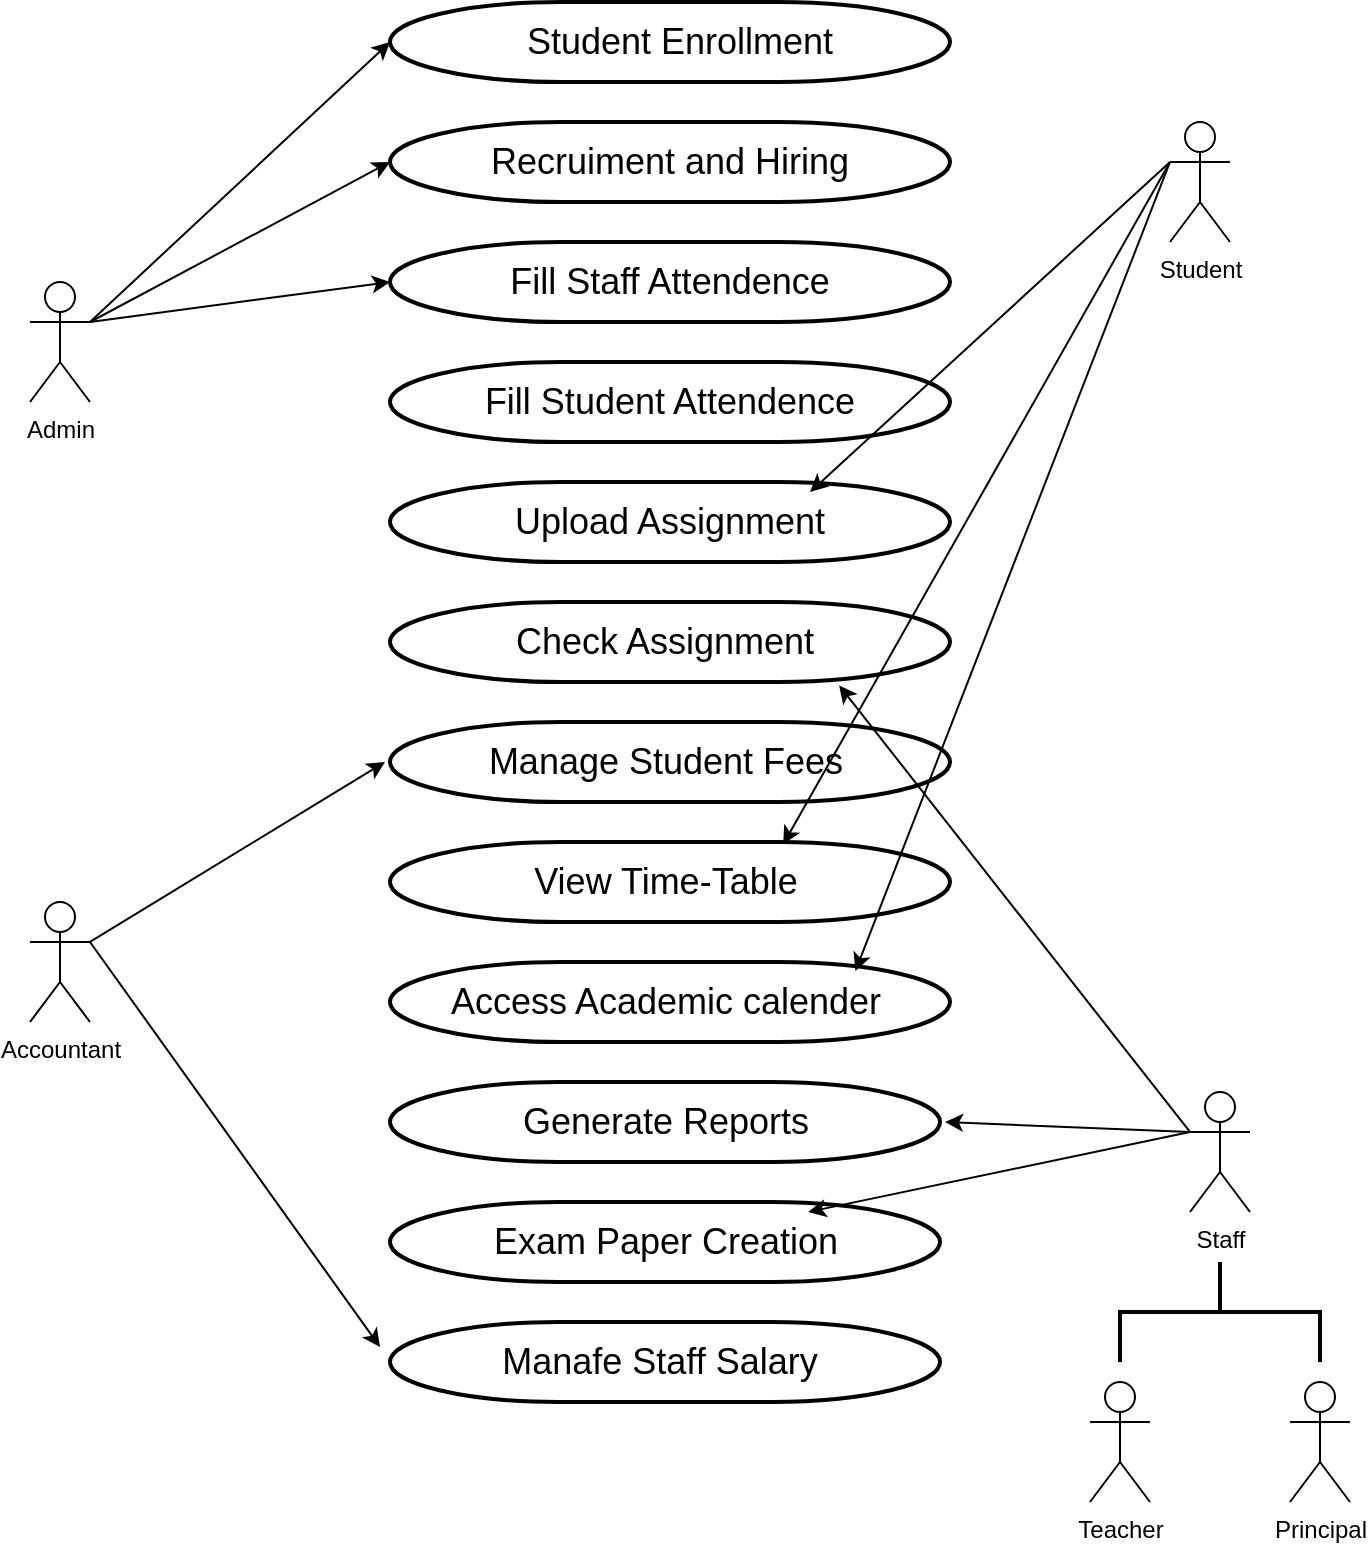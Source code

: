 <mxfile version="24.7.1" type="github">
  <diagram name="Page-1" id="3arRjD8YSTsVU7wlHwij">
    <mxGraphModel dx="2333" dy="1276" grid="1" gridSize="10" guides="1" tooltips="1" connect="1" arrows="1" fold="1" page="1" pageScale="1" pageWidth="850" pageHeight="1100" math="0" shadow="0">
      <root>
        <mxCell id="0" />
        <mxCell id="1" parent="0" />
        <mxCell id="v6SfGA7gcKF911zTjWvT-36" value="" style="strokeWidth=2;html=1;shape=mxgraph.flowchart.terminator;whiteSpace=wrap;" vertex="1" parent="1">
          <mxGeometry x="280" y="40" width="280" height="40" as="geometry" />
        </mxCell>
        <mxCell id="v6SfGA7gcKF911zTjWvT-37" value="" style="strokeWidth=2;html=1;shape=mxgraph.flowchart.terminator;whiteSpace=wrap;" vertex="1" parent="1">
          <mxGeometry x="280" y="700" width="275" height="40" as="geometry" />
        </mxCell>
        <mxCell id="v6SfGA7gcKF911zTjWvT-38" value="" style="strokeWidth=2;html=1;shape=mxgraph.flowchart.terminator;whiteSpace=wrap;" vertex="1" parent="1">
          <mxGeometry x="280" y="640" width="275" height="40" as="geometry" />
        </mxCell>
        <mxCell id="v6SfGA7gcKF911zTjWvT-39" value="" style="strokeWidth=2;html=1;shape=mxgraph.flowchart.terminator;whiteSpace=wrap;" vertex="1" parent="1">
          <mxGeometry x="280" y="580" width="275" height="40" as="geometry" />
        </mxCell>
        <mxCell id="v6SfGA7gcKF911zTjWvT-40" value="" style="strokeWidth=2;html=1;shape=mxgraph.flowchart.terminator;whiteSpace=wrap;" vertex="1" parent="1">
          <mxGeometry x="280" y="520" width="280" height="40" as="geometry" />
        </mxCell>
        <mxCell id="v6SfGA7gcKF911zTjWvT-41" value="" style="strokeWidth=2;html=1;shape=mxgraph.flowchart.terminator;whiteSpace=wrap;" vertex="1" parent="1">
          <mxGeometry x="280" y="460" width="280" height="40" as="geometry" />
        </mxCell>
        <mxCell id="v6SfGA7gcKF911zTjWvT-42" value="" style="strokeWidth=2;html=1;shape=mxgraph.flowchart.terminator;whiteSpace=wrap;" vertex="1" parent="1">
          <mxGeometry x="280" y="400" width="280" height="40" as="geometry" />
        </mxCell>
        <mxCell id="v6SfGA7gcKF911zTjWvT-43" value="" style="strokeWidth=2;html=1;shape=mxgraph.flowchart.terminator;whiteSpace=wrap;" vertex="1" parent="1">
          <mxGeometry x="280" y="340" width="280" height="40" as="geometry" />
        </mxCell>
        <mxCell id="v6SfGA7gcKF911zTjWvT-44" value="" style="strokeWidth=2;html=1;shape=mxgraph.flowchart.terminator;whiteSpace=wrap;" vertex="1" parent="1">
          <mxGeometry x="280" y="280" width="280" height="40" as="geometry" />
        </mxCell>
        <mxCell id="v6SfGA7gcKF911zTjWvT-45" value="" style="strokeWidth=2;html=1;shape=mxgraph.flowchart.terminator;whiteSpace=wrap;" vertex="1" parent="1">
          <mxGeometry x="280" y="220" width="280" height="40" as="geometry" />
        </mxCell>
        <mxCell id="v6SfGA7gcKF911zTjWvT-46" value="" style="strokeWidth=2;html=1;shape=mxgraph.flowchart.terminator;whiteSpace=wrap;" vertex="1" parent="1">
          <mxGeometry x="280" y="160" width="280" height="40" as="geometry" />
        </mxCell>
        <mxCell id="v6SfGA7gcKF911zTjWvT-47" value="" style="strokeWidth=2;html=1;shape=mxgraph.flowchart.terminator;whiteSpace=wrap;" vertex="1" parent="1">
          <mxGeometry x="280" y="100" width="280" height="40" as="geometry" />
        </mxCell>
        <mxCell id="v6SfGA7gcKF911zTjWvT-48" value="&lt;font style=&quot;font-size: 18px;&quot;&gt;Student Enrollment&lt;/font&gt;" style="text;strokeColor=none;align=center;fillColor=none;html=1;verticalAlign=middle;whiteSpace=wrap;rounded=0;" vertex="1" parent="1">
          <mxGeometry x="285" y="45" width="280" height="30" as="geometry" />
        </mxCell>
        <mxCell id="v6SfGA7gcKF911zTjWvT-50" value="&lt;font style=&quot;font-size: 18px;&quot;&gt;Generate Reports&lt;/font&gt;" style="text;strokeColor=none;align=center;fillColor=none;html=1;verticalAlign=middle;whiteSpace=wrap;rounded=0;" vertex="1" parent="1">
          <mxGeometry x="277.5" y="585" width="280" height="30" as="geometry" />
        </mxCell>
        <mxCell id="v6SfGA7gcKF911zTjWvT-51" value="&lt;font style=&quot;font-size: 18px;&quot;&gt;Access Academic calender&lt;/font&gt;" style="text;strokeColor=none;align=center;fillColor=none;html=1;verticalAlign=middle;whiteSpace=wrap;rounded=0;" vertex="1" parent="1">
          <mxGeometry x="277.5" y="525" width="280" height="30" as="geometry" />
        </mxCell>
        <mxCell id="v6SfGA7gcKF911zTjWvT-52" value="&lt;font style=&quot;font-size: 18px;&quot;&gt;View Time-Table&lt;/font&gt;" style="text;strokeColor=none;align=center;fillColor=none;html=1;verticalAlign=middle;whiteSpace=wrap;rounded=0;" vertex="1" parent="1">
          <mxGeometry x="277.5" y="465" width="280" height="30" as="geometry" />
        </mxCell>
        <mxCell id="v6SfGA7gcKF911zTjWvT-53" value="&lt;font style=&quot;font-size: 18px;&quot;&gt;Manage Student Fees&lt;/font&gt;" style="text;strokeColor=none;align=center;fillColor=none;html=1;verticalAlign=middle;whiteSpace=wrap;rounded=0;" vertex="1" parent="1">
          <mxGeometry x="277.5" y="405" width="280" height="30" as="geometry" />
        </mxCell>
        <mxCell id="v6SfGA7gcKF911zTjWvT-54" value="&lt;font style=&quot;font-size: 18px;&quot;&gt;Check Assignment&amp;nbsp;&lt;/font&gt;" style="text;strokeColor=none;align=center;fillColor=none;html=1;verticalAlign=middle;whiteSpace=wrap;rounded=0;" vertex="1" parent="1">
          <mxGeometry x="280" y="345" width="280" height="30" as="geometry" />
        </mxCell>
        <mxCell id="v6SfGA7gcKF911zTjWvT-55" value="&lt;font style=&quot;font-size: 18px;&quot;&gt;Upload Assignment&lt;/font&gt;" style="text;strokeColor=none;align=center;fillColor=none;html=1;verticalAlign=middle;whiteSpace=wrap;rounded=0;" vertex="1" parent="1">
          <mxGeometry x="280" y="285" width="280" height="30" as="geometry" />
        </mxCell>
        <mxCell id="v6SfGA7gcKF911zTjWvT-56" value="&lt;span style=&quot;font-size: 18px;&quot;&gt;Fill Student Attendence&lt;/span&gt;" style="text;strokeColor=none;align=center;fillColor=none;html=1;verticalAlign=middle;whiteSpace=wrap;rounded=0;" vertex="1" parent="1">
          <mxGeometry x="280" y="225" width="280" height="30" as="geometry" />
        </mxCell>
        <mxCell id="v6SfGA7gcKF911zTjWvT-57" value="&lt;span style=&quot;font-size: 18px;&quot;&gt;Fill Staff Attendence&lt;/span&gt;" style="text;strokeColor=none;align=center;fillColor=none;html=1;verticalAlign=middle;whiteSpace=wrap;rounded=0;" vertex="1" parent="1">
          <mxGeometry x="280" y="165" width="280" height="30" as="geometry" />
        </mxCell>
        <mxCell id="v6SfGA7gcKF911zTjWvT-58" value="&lt;font style=&quot;font-size: 18px;&quot;&gt;Recruiment and Hiring&lt;/font&gt;" style="text;strokeColor=none;align=center;fillColor=none;html=1;verticalAlign=middle;whiteSpace=wrap;rounded=0;" vertex="1" parent="1">
          <mxGeometry x="280" y="105" width="280" height="30" as="geometry" />
        </mxCell>
        <mxCell id="v6SfGA7gcKF911zTjWvT-59" value="&lt;font style=&quot;font-size: 18px;&quot;&gt;Manafe Staff Salary&lt;/font&gt;" style="text;strokeColor=none;align=center;fillColor=none;html=1;verticalAlign=middle;whiteSpace=wrap;rounded=0;" vertex="1" parent="1">
          <mxGeometry x="275" y="705" width="280" height="30" as="geometry" />
        </mxCell>
        <mxCell id="v6SfGA7gcKF911zTjWvT-60" value="&lt;font style=&quot;font-size: 18px;&quot;&gt;Exam Paper Creation&lt;/font&gt;" style="text;strokeColor=none;align=center;fillColor=none;html=1;verticalAlign=middle;whiteSpace=wrap;rounded=0;" vertex="1" parent="1">
          <mxGeometry x="277.5" y="645" width="280" height="30" as="geometry" />
        </mxCell>
        <mxCell id="v6SfGA7gcKF911zTjWvT-61" value="Admin" style="shape=umlActor;verticalLabelPosition=bottom;verticalAlign=top;html=1;outlineConnect=0;" vertex="1" parent="1">
          <mxGeometry x="100" y="180" width="30" height="60" as="geometry" />
        </mxCell>
        <object label="Accountant" id="v6SfGA7gcKF911zTjWvT-63">
          <mxCell style="shape=umlActor;verticalLabelPosition=bottom;verticalAlign=top;html=1;outlineConnect=0;" vertex="1" parent="1">
            <mxGeometry x="100" y="490" width="30" height="60" as="geometry" />
          </mxCell>
        </object>
        <mxCell id="v6SfGA7gcKF911zTjWvT-64" value="Student" style="shape=umlActor;verticalLabelPosition=bottom;verticalAlign=top;html=1;outlineConnect=0;" vertex="1" parent="1">
          <mxGeometry x="670" y="100" width="30" height="60" as="geometry" />
        </mxCell>
        <mxCell id="v6SfGA7gcKF911zTjWvT-65" value="Staff" style="shape=umlActor;verticalLabelPosition=bottom;verticalAlign=top;html=1;outlineConnect=0;" vertex="1" parent="1">
          <mxGeometry x="680" y="585" width="30" height="60" as="geometry" />
        </mxCell>
        <mxCell id="v6SfGA7gcKF911zTjWvT-70" value="" style="edgeStyle=none;orthogonalLoop=1;jettySize=auto;html=1;rounded=0;exitX=1;exitY=0.333;exitDx=0;exitDy=0;exitPerimeter=0;entryX=0;entryY=0.5;entryDx=0;entryDy=0;entryPerimeter=0;" edge="1" parent="1" source="v6SfGA7gcKF911zTjWvT-61" target="v6SfGA7gcKF911zTjWvT-36">
          <mxGeometry width="80" relative="1" as="geometry">
            <mxPoint x="200" y="10" as="sourcePoint" />
            <mxPoint x="600" y="10" as="targetPoint" />
            <Array as="points" />
          </mxGeometry>
        </mxCell>
        <mxCell id="v6SfGA7gcKF911zTjWvT-71" value="" style="edgeStyle=none;orthogonalLoop=1;jettySize=auto;html=1;rounded=0;entryX=0;entryY=0.5;entryDx=0;entryDy=0;" edge="1" parent="1" target="v6SfGA7gcKF911zTjWvT-58">
          <mxGeometry width="80" relative="1" as="geometry">
            <mxPoint x="130" y="200" as="sourcePoint" />
            <mxPoint x="290" y="70" as="targetPoint" />
            <Array as="points" />
          </mxGeometry>
        </mxCell>
        <mxCell id="v6SfGA7gcKF911zTjWvT-72" value="" style="edgeStyle=none;orthogonalLoop=1;jettySize=auto;html=1;rounded=0;exitX=1;exitY=0.333;exitDx=0;exitDy=0;exitPerimeter=0;entryX=0;entryY=0.5;entryDx=0;entryDy=0;" edge="1" parent="1" source="v6SfGA7gcKF911zTjWvT-61" target="v6SfGA7gcKF911zTjWvT-57">
          <mxGeometry width="80" relative="1" as="geometry">
            <mxPoint x="150" y="220" as="sourcePoint" />
            <mxPoint x="300" y="80" as="targetPoint" />
            <Array as="points" />
          </mxGeometry>
        </mxCell>
        <mxCell id="v6SfGA7gcKF911zTjWvT-73" value="" style="edgeStyle=none;orthogonalLoop=1;jettySize=auto;html=1;rounded=0;exitX=1;exitY=0.333;exitDx=0;exitDy=0;exitPerimeter=0;entryX=0;entryY=0.5;entryDx=0;entryDy=0;" edge="1" parent="1" source="v6SfGA7gcKF911zTjWvT-63" target="v6SfGA7gcKF911zTjWvT-53">
          <mxGeometry width="80" relative="1" as="geometry">
            <mxPoint x="160" y="230" as="sourcePoint" />
            <mxPoint x="310" y="90" as="targetPoint" />
            <Array as="points" />
          </mxGeometry>
        </mxCell>
        <mxCell id="v6SfGA7gcKF911zTjWvT-74" value="" style="edgeStyle=none;orthogonalLoop=1;jettySize=auto;html=1;rounded=0;entryX=0;entryY=0.25;entryDx=0;entryDy=0;exitX=1;exitY=0.333;exitDx=0;exitDy=0;exitPerimeter=0;" edge="1" parent="1" source="v6SfGA7gcKF911zTjWvT-63" target="v6SfGA7gcKF911zTjWvT-59">
          <mxGeometry width="80" relative="1" as="geometry">
            <mxPoint x="140" y="520" as="sourcePoint" />
            <mxPoint x="288" y="430" as="targetPoint" />
            <Array as="points" />
          </mxGeometry>
        </mxCell>
        <mxCell id="v6SfGA7gcKF911zTjWvT-75" value="" style="edgeStyle=none;orthogonalLoop=1;jettySize=auto;html=1;rounded=0;exitX=0;exitY=0.333;exitDx=0;exitDy=0;exitPerimeter=0;entryX=0.75;entryY=0;entryDx=0;entryDy=0;" edge="1" parent="1" source="v6SfGA7gcKF911zTjWvT-64" target="v6SfGA7gcKF911zTjWvT-55">
          <mxGeometry width="80" relative="1" as="geometry">
            <mxPoint x="600" y="330" as="sourcePoint" />
            <mxPoint x="680" y="330" as="targetPoint" />
            <Array as="points" />
          </mxGeometry>
        </mxCell>
        <mxCell id="v6SfGA7gcKF911zTjWvT-76" value="" style="edgeStyle=none;orthogonalLoop=1;jettySize=auto;html=1;rounded=0;entryX=0.711;entryY=-0.127;entryDx=0;entryDy=0;entryPerimeter=0;" edge="1" parent="1" target="v6SfGA7gcKF911zTjWvT-52">
          <mxGeometry width="80" relative="1" as="geometry">
            <mxPoint x="670" y="120" as="sourcePoint" />
            <mxPoint x="500" y="295" as="targetPoint" />
            <Array as="points" />
          </mxGeometry>
        </mxCell>
        <mxCell id="v6SfGA7gcKF911zTjWvT-79" value="" style="strokeWidth=2;html=1;shape=mxgraph.flowchart.annotation_2;align=left;labelPosition=right;pointerEvents=1;rotation=90;" vertex="1" parent="1">
          <mxGeometry x="670" y="645" width="50" height="100" as="geometry" />
        </mxCell>
        <mxCell id="v6SfGA7gcKF911zTjWvT-80" value="Principal" style="shape=umlActor;verticalLabelPosition=bottom;verticalAlign=top;html=1;outlineConnect=0;" vertex="1" parent="1">
          <mxGeometry x="730" y="730" width="30" height="60" as="geometry" />
        </mxCell>
        <mxCell id="v6SfGA7gcKF911zTjWvT-81" value="Teacher" style="shape=umlActor;verticalLabelPosition=bottom;verticalAlign=top;html=1;outlineConnect=0;" vertex="1" parent="1">
          <mxGeometry x="630" y="730" width="30" height="60" as="geometry" />
        </mxCell>
        <mxCell id="v6SfGA7gcKF911zTjWvT-82" value="" style="edgeStyle=none;orthogonalLoop=1;jettySize=auto;html=1;rounded=0;entryX=0.84;entryY=-0.016;entryDx=0;entryDy=0;entryPerimeter=0;exitX=0;exitY=0.333;exitDx=0;exitDy=0;exitPerimeter=0;" edge="1" parent="1" source="v6SfGA7gcKF911zTjWvT-64" target="v6SfGA7gcKF911zTjWvT-51">
          <mxGeometry width="80" relative="1" as="geometry">
            <mxPoint x="680" y="130" as="sourcePoint" />
            <mxPoint x="487" y="471" as="targetPoint" />
            <Array as="points" />
          </mxGeometry>
        </mxCell>
        <mxCell id="v6SfGA7gcKF911zTjWvT-83" value="" style="edgeStyle=none;orthogonalLoop=1;jettySize=auto;html=1;rounded=0;entryX=1;entryY=0.5;entryDx=0;entryDy=0;exitX=0;exitY=0.333;exitDx=0;exitDy=0;exitPerimeter=0;" edge="1" parent="1" source="v6SfGA7gcKF911zTjWvT-65" target="v6SfGA7gcKF911zTjWvT-50">
          <mxGeometry width="80" relative="1" as="geometry">
            <mxPoint x="640" y="490" as="sourcePoint" />
            <mxPoint x="523" y="535" as="targetPoint" />
            <Array as="points" />
          </mxGeometry>
        </mxCell>
        <mxCell id="v6SfGA7gcKF911zTjWvT-84" value="" style="edgeStyle=none;orthogonalLoop=1;jettySize=auto;html=1;rounded=0;exitX=0;exitY=0.333;exitDx=0;exitDy=0;exitPerimeter=0;" edge="1" parent="1" source="v6SfGA7gcKF911zTjWvT-65" target="v6SfGA7gcKF911zTjWvT-60">
          <mxGeometry width="80" relative="1" as="geometry">
            <mxPoint x="690" y="615" as="sourcePoint" />
            <mxPoint x="568" y="610" as="targetPoint" />
            <Array as="points" />
          </mxGeometry>
        </mxCell>
        <mxCell id="v6SfGA7gcKF911zTjWvT-85" value="" style="edgeStyle=none;orthogonalLoop=1;jettySize=auto;html=1;rounded=0;exitX=0;exitY=0.333;exitDx=0;exitDy=0;exitPerimeter=0;entryX=0.802;entryY=1.042;entryDx=0;entryDy=0;entryPerimeter=0;" edge="1" parent="1" source="v6SfGA7gcKF911zTjWvT-65" target="v6SfGA7gcKF911zTjWvT-43">
          <mxGeometry width="80" relative="1" as="geometry">
            <mxPoint x="680" y="610" as="sourcePoint" />
            <mxPoint x="580" y="460" as="targetPoint" />
            <Array as="points" />
          </mxGeometry>
        </mxCell>
      </root>
    </mxGraphModel>
  </diagram>
</mxfile>
